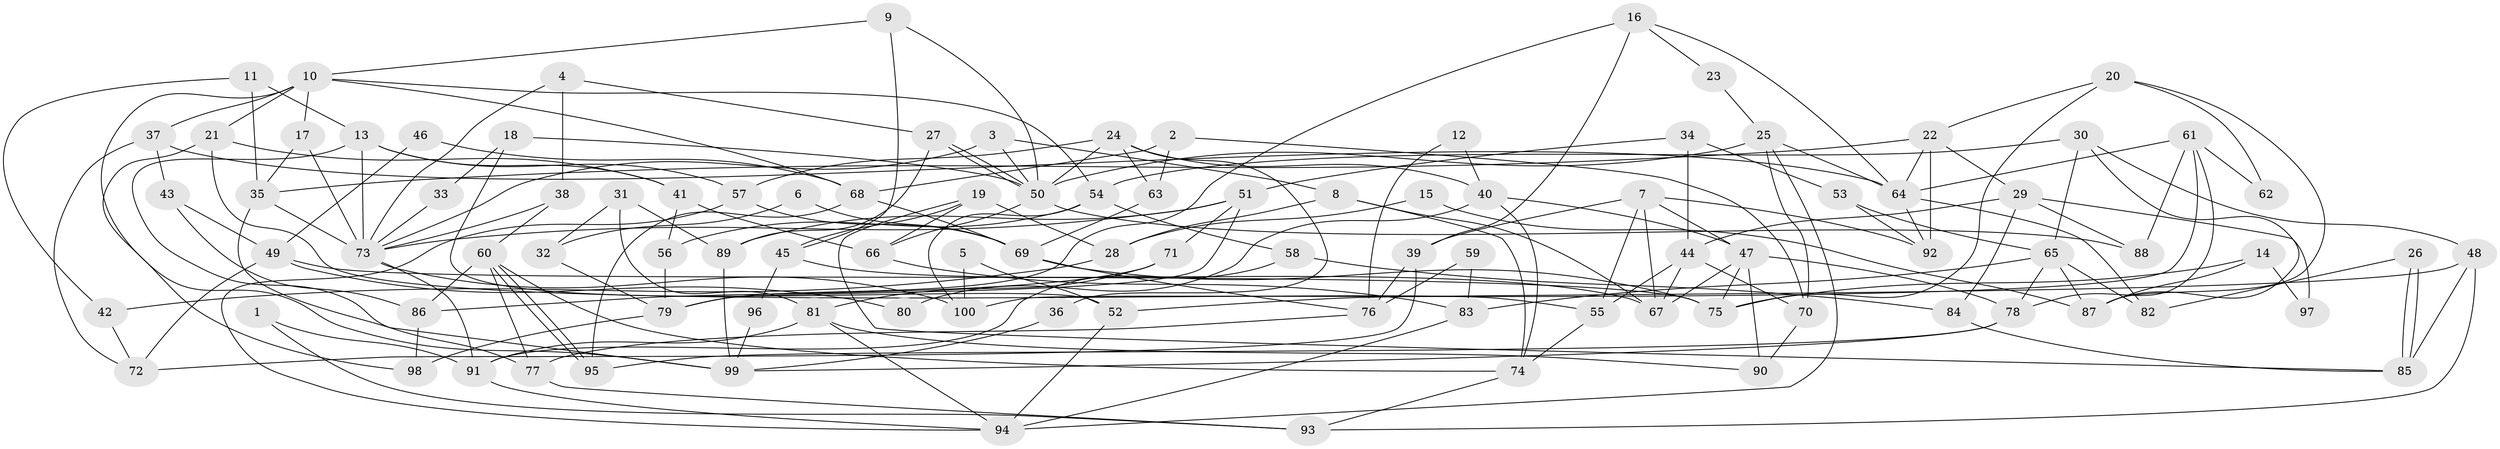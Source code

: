 // Generated by graph-tools (version 1.1) at 2025/38/02/21/25 10:38:59]
// undirected, 100 vertices, 200 edges
graph export_dot {
graph [start="1"]
  node [color=gray90,style=filled];
  1;
  2;
  3;
  4;
  5;
  6;
  7;
  8;
  9;
  10;
  11;
  12;
  13;
  14;
  15;
  16;
  17;
  18;
  19;
  20;
  21;
  22;
  23;
  24;
  25;
  26;
  27;
  28;
  29;
  30;
  31;
  32;
  33;
  34;
  35;
  36;
  37;
  38;
  39;
  40;
  41;
  42;
  43;
  44;
  45;
  46;
  47;
  48;
  49;
  50;
  51;
  52;
  53;
  54;
  55;
  56;
  57;
  58;
  59;
  60;
  61;
  62;
  63;
  64;
  65;
  66;
  67;
  68;
  69;
  70;
  71;
  72;
  73;
  74;
  75;
  76;
  77;
  78;
  79;
  80;
  81;
  82;
  83;
  84;
  85;
  86;
  87;
  88;
  89;
  90;
  91;
  92;
  93;
  94;
  95;
  96;
  97;
  98;
  99;
  100;
  1 -- 93;
  1 -- 91;
  2 -- 70;
  2 -- 68;
  2 -- 63;
  3 -- 50;
  3 -- 73;
  3 -- 8;
  4 -- 73;
  4 -- 27;
  4 -- 38;
  5 -- 52;
  5 -- 100;
  6 -- 32;
  6 -- 69;
  7 -- 67;
  7 -- 47;
  7 -- 39;
  7 -- 55;
  7 -- 92;
  8 -- 74;
  8 -- 28;
  8 -- 67;
  9 -- 50;
  9 -- 10;
  9 -- 45;
  10 -- 99;
  10 -- 17;
  10 -- 21;
  10 -- 37;
  10 -- 54;
  10 -- 68;
  11 -- 35;
  11 -- 13;
  11 -- 42;
  12 -- 76;
  12 -- 40;
  13 -- 41;
  13 -- 73;
  13 -- 57;
  13 -- 99;
  14 -- 75;
  14 -- 87;
  14 -- 97;
  15 -- 28;
  15 -- 87;
  16 -- 39;
  16 -- 64;
  16 -- 23;
  16 -- 79;
  17 -- 73;
  17 -- 35;
  18 -- 52;
  18 -- 50;
  18 -- 33;
  19 -- 85;
  19 -- 66;
  19 -- 28;
  19 -- 45;
  20 -- 22;
  20 -- 87;
  20 -- 62;
  20 -- 75;
  21 -- 55;
  21 -- 41;
  21 -- 98;
  22 -- 92;
  22 -- 64;
  22 -- 29;
  22 -- 35;
  23 -- 25;
  24 -- 50;
  24 -- 40;
  24 -- 36;
  24 -- 57;
  24 -- 63;
  25 -- 64;
  25 -- 70;
  25 -- 50;
  25 -- 94;
  26 -- 85;
  26 -- 85;
  26 -- 82;
  27 -- 89;
  27 -- 50;
  27 -- 50;
  28 -- 42;
  29 -- 44;
  29 -- 84;
  29 -- 88;
  29 -- 97;
  30 -- 65;
  30 -- 54;
  30 -- 48;
  30 -- 87;
  31 -- 81;
  31 -- 89;
  31 -- 32;
  32 -- 79;
  33 -- 73;
  34 -- 53;
  34 -- 44;
  34 -- 51;
  35 -- 73;
  35 -- 77;
  36 -- 99;
  37 -- 43;
  37 -- 64;
  37 -- 72;
  38 -- 60;
  38 -- 73;
  39 -- 72;
  39 -- 76;
  40 -- 47;
  40 -- 74;
  40 -- 80;
  41 -- 56;
  41 -- 66;
  42 -- 72;
  43 -- 49;
  43 -- 86;
  44 -- 67;
  44 -- 55;
  44 -- 70;
  45 -- 67;
  45 -- 96;
  46 -- 49;
  46 -- 68;
  47 -- 75;
  47 -- 67;
  47 -- 78;
  47 -- 90;
  48 -- 85;
  48 -- 52;
  48 -- 93;
  49 -- 72;
  49 -- 75;
  49 -- 80;
  50 -- 66;
  50 -- 88;
  51 -- 79;
  51 -- 71;
  51 -- 73;
  51 -- 89;
  52 -- 94;
  53 -- 65;
  53 -- 92;
  54 -- 100;
  54 -- 56;
  54 -- 58;
  55 -- 74;
  56 -- 79;
  57 -- 69;
  57 -- 94;
  58 -- 91;
  58 -- 84;
  59 -- 76;
  59 -- 83;
  60 -- 77;
  60 -- 95;
  60 -- 95;
  60 -- 74;
  60 -- 86;
  61 -- 78;
  61 -- 88;
  61 -- 62;
  61 -- 64;
  61 -- 100;
  63 -- 69;
  64 -- 82;
  64 -- 92;
  65 -- 83;
  65 -- 78;
  65 -- 82;
  65 -- 87;
  66 -- 83;
  68 -- 69;
  68 -- 95;
  69 -- 75;
  69 -- 76;
  70 -- 90;
  71 -- 81;
  71 -- 86;
  73 -- 91;
  73 -- 100;
  74 -- 93;
  76 -- 77;
  77 -- 93;
  78 -- 95;
  78 -- 99;
  79 -- 98;
  81 -- 94;
  81 -- 91;
  81 -- 90;
  83 -- 94;
  84 -- 85;
  86 -- 98;
  89 -- 99;
  91 -- 94;
  96 -- 99;
}
